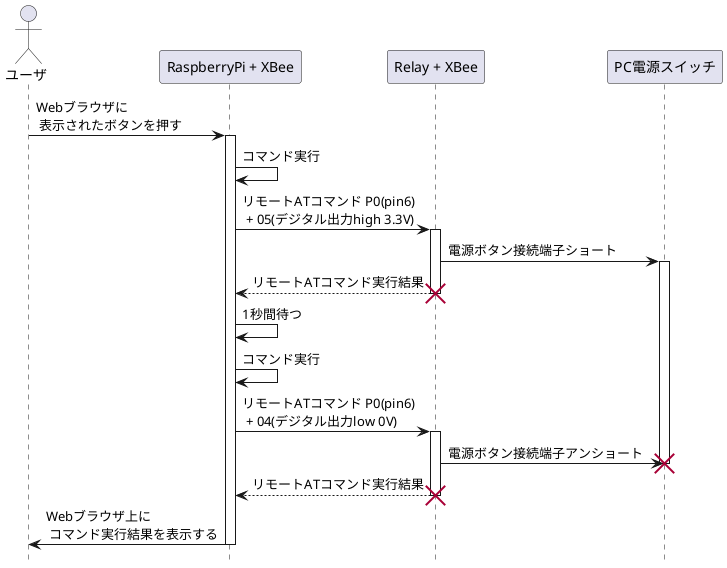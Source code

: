 @startuml
'title シーケンス図のサンプル
hide footbox

actor ユーザ as user
participant "RaspberryPi + XBee" as control
participant "Relay + XBee" as relay
participant "PC電源スイッチ" as power

user -> control : Webブラウザに\n 表示されたボタンを押す
activate control
    control -> control : コマンド実行

    control -> relay : リモートATコマンド P0(pin6)\n + 05(デジタル出力high 3.3V)
    activate relay
    relay -> power : 電源ボタン接続端子ショート
    activate power
    control <-- relay : リモートATコマンド実行結果
    destroy relay

    control -> control : 1秒間待つ

    control -> control : コマンド実行

    control -> relay : リモートATコマンド P0(pin6)\n + 04(デジタル出力low 0V)
    activate relay
    relay -> power : 電源ボタン接続端子アンショート
    deactivate power
    destroy power
    control <-- relay : リモートATコマンド実行結果
    deactivate relay
    destroy relay

    user <- control : Webブラウザ上に\n コマンド実行結果を表示する
deactivate control

@enduml
